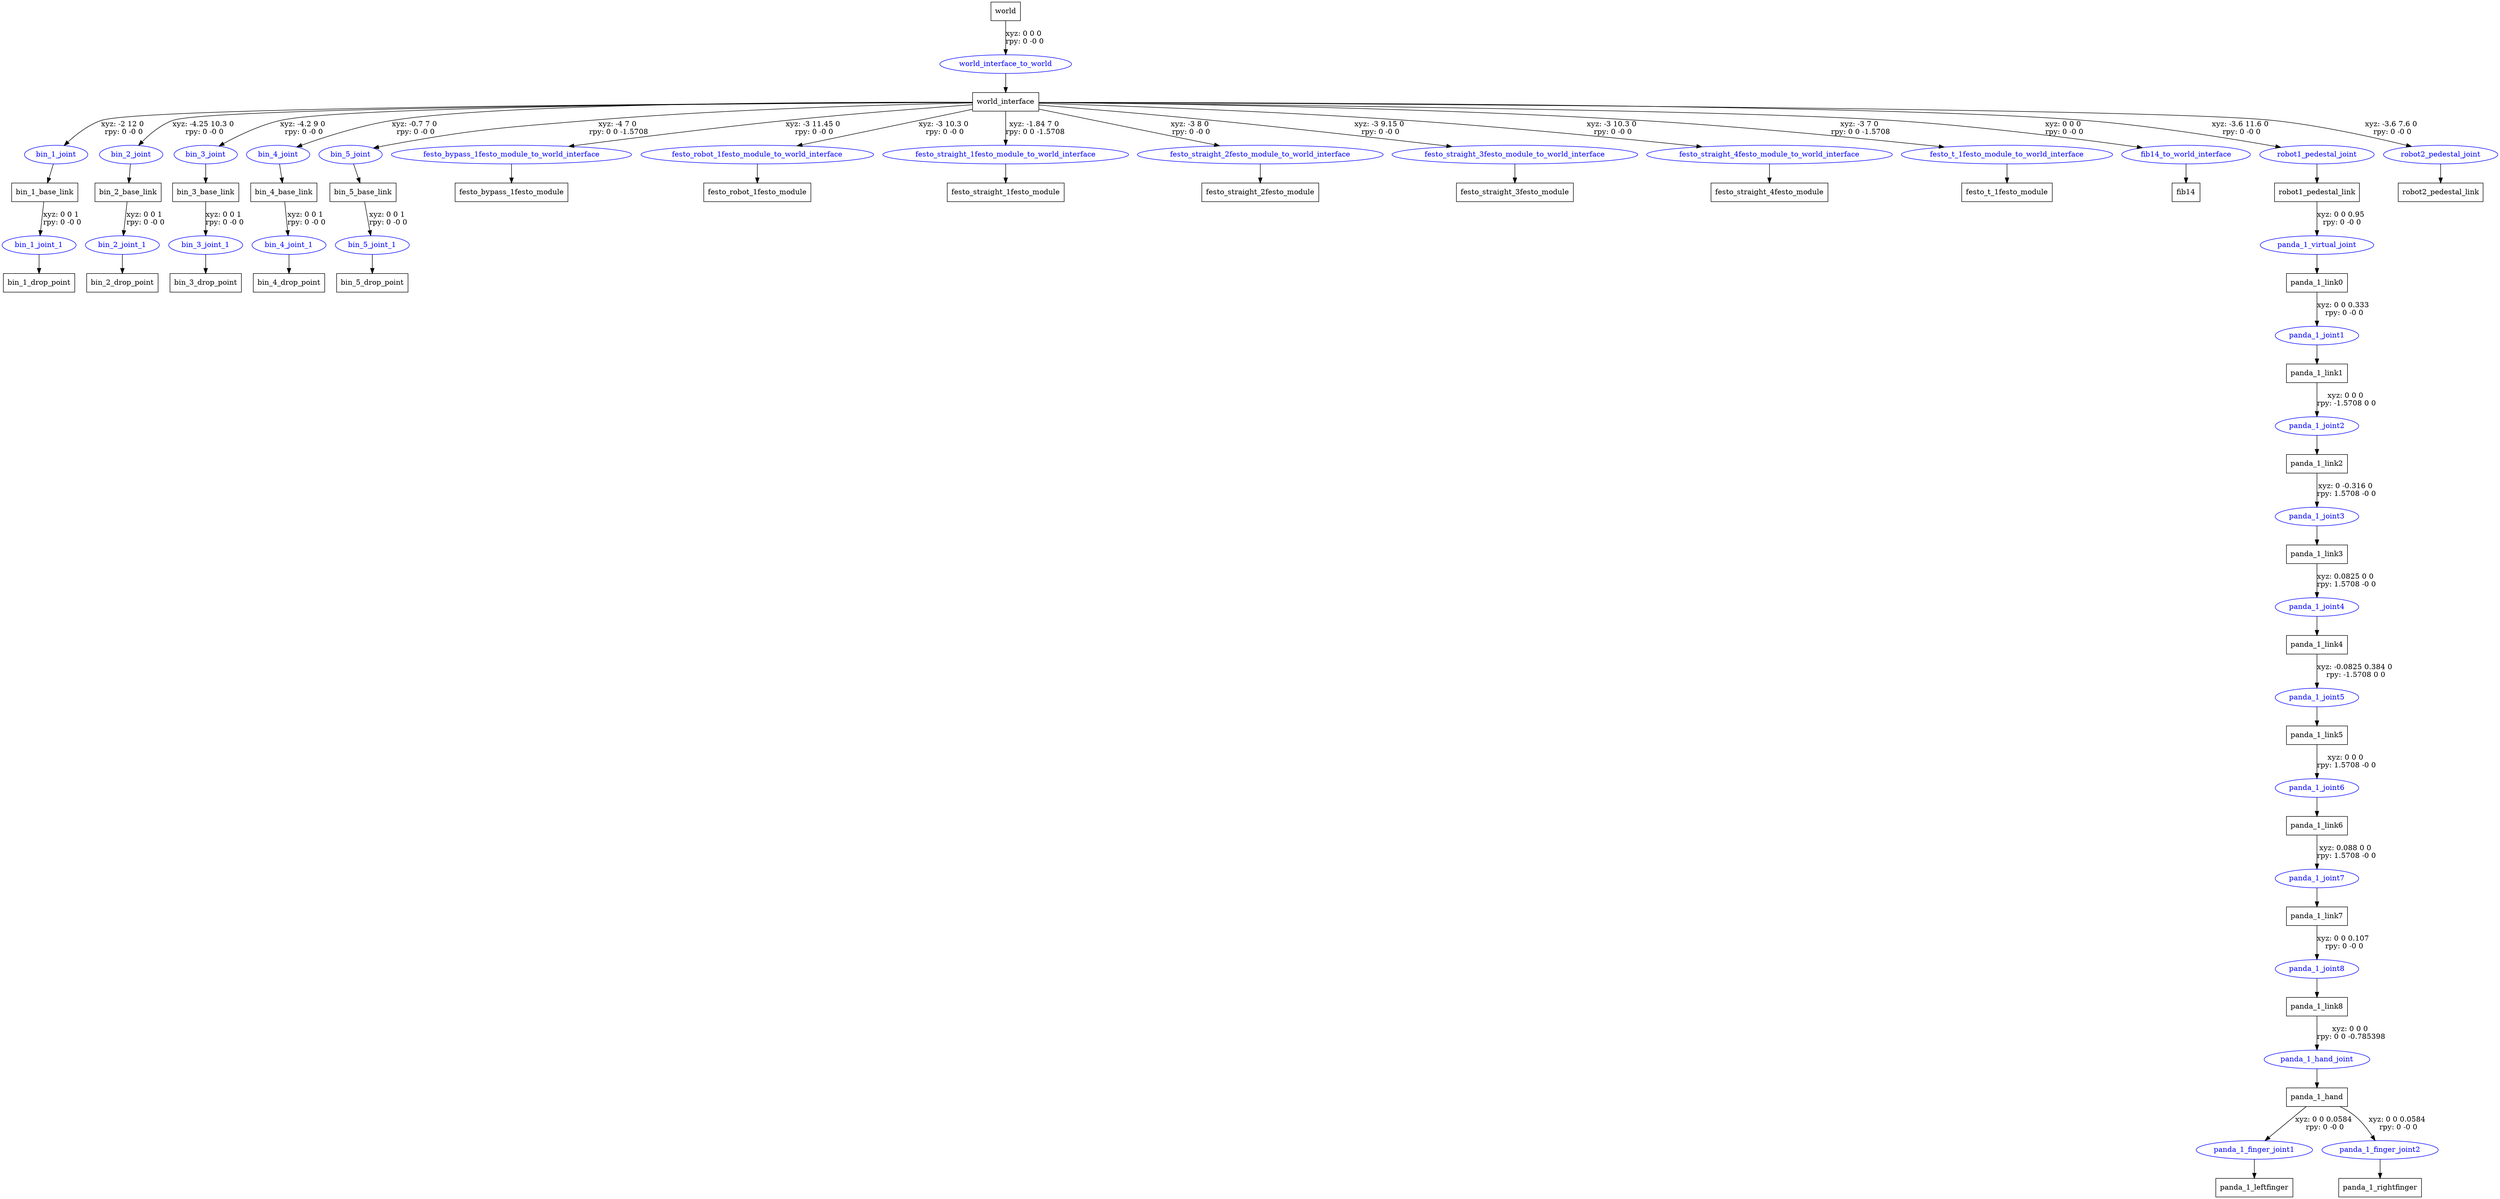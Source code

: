 digraph G {
node [shape=box];
"world" [label="world"];
"world_interface" [label="world_interface"];
"bin_1_base_link" [label="bin_1_base_link"];
"bin_1_drop_point" [label="bin_1_drop_point"];
"bin_2_base_link" [label="bin_2_base_link"];
"bin_2_drop_point" [label="bin_2_drop_point"];
"bin_3_base_link" [label="bin_3_base_link"];
"bin_3_drop_point" [label="bin_3_drop_point"];
"bin_4_base_link" [label="bin_4_base_link"];
"bin_4_drop_point" [label="bin_4_drop_point"];
"bin_5_base_link" [label="bin_5_base_link"];
"bin_5_drop_point" [label="bin_5_drop_point"];
"festo_bypass_1festo_module" [label="festo_bypass_1festo_module"];
"festo_robot_1festo_module" [label="festo_robot_1festo_module"];
"festo_straight_1festo_module" [label="festo_straight_1festo_module"];
"festo_straight_2festo_module" [label="festo_straight_2festo_module"];
"festo_straight_3festo_module" [label="festo_straight_3festo_module"];
"festo_straight_4festo_module" [label="festo_straight_4festo_module"];
"festo_t_1festo_module" [label="festo_t_1festo_module"];
"fib14" [label="fib14"];
"robot1_pedestal_link" [label="robot1_pedestal_link"];
"panda_1_link0" [label="panda_1_link0"];
"panda_1_link1" [label="panda_1_link1"];
"panda_1_link2" [label="panda_1_link2"];
"panda_1_link3" [label="panda_1_link3"];
"panda_1_link4" [label="panda_1_link4"];
"panda_1_link5" [label="panda_1_link5"];
"panda_1_link6" [label="panda_1_link6"];
"panda_1_link7" [label="panda_1_link7"];
"panda_1_link8" [label="panda_1_link8"];
"panda_1_hand" [label="panda_1_hand"];
"panda_1_leftfinger" [label="panda_1_leftfinger"];
"panda_1_rightfinger" [label="panda_1_rightfinger"];
"robot2_pedestal_link" [label="robot2_pedestal_link"];
node [shape=ellipse, color=blue, fontcolor=blue];
"world" -> "world_interface_to_world" [label="xyz: 0 0 0 \nrpy: 0 -0 0"]
"world_interface_to_world" -> "world_interface"
"world_interface" -> "bin_1_joint" [label="xyz: -2 12 0 \nrpy: 0 -0 0"]
"bin_1_joint" -> "bin_1_base_link"
"bin_1_base_link" -> "bin_1_joint_1" [label="xyz: 0 0 1 \nrpy: 0 -0 0"]
"bin_1_joint_1" -> "bin_1_drop_point"
"world_interface" -> "bin_2_joint" [label="xyz: -4.25 10.3 0 \nrpy: 0 -0 0"]
"bin_2_joint" -> "bin_2_base_link"
"bin_2_base_link" -> "bin_2_joint_1" [label="xyz: 0 0 1 \nrpy: 0 -0 0"]
"bin_2_joint_1" -> "bin_2_drop_point"
"world_interface" -> "bin_3_joint" [label="xyz: -4.2 9 0 \nrpy: 0 -0 0"]
"bin_3_joint" -> "bin_3_base_link"
"bin_3_base_link" -> "bin_3_joint_1" [label="xyz: 0 0 1 \nrpy: 0 -0 0"]
"bin_3_joint_1" -> "bin_3_drop_point"
"world_interface" -> "bin_4_joint" [label="xyz: -0.7 7 0 \nrpy: 0 -0 0"]
"bin_4_joint" -> "bin_4_base_link"
"bin_4_base_link" -> "bin_4_joint_1" [label="xyz: 0 0 1 \nrpy: 0 -0 0"]
"bin_4_joint_1" -> "bin_4_drop_point"
"world_interface" -> "bin_5_joint" [label="xyz: -4 7 0 \nrpy: 0 0 -1.5708"]
"bin_5_joint" -> "bin_5_base_link"
"bin_5_base_link" -> "bin_5_joint_1" [label="xyz: 0 0 1 \nrpy: 0 -0 0"]
"bin_5_joint_1" -> "bin_5_drop_point"
"world_interface" -> "festo_bypass_1festo_module_to_world_interface" [label="xyz: -3 11.45 0 \nrpy: 0 -0 0"]
"festo_bypass_1festo_module_to_world_interface" -> "festo_bypass_1festo_module"
"world_interface" -> "festo_robot_1festo_module_to_world_interface" [label="xyz: -3 10.3 0 \nrpy: 0 -0 0"]
"festo_robot_1festo_module_to_world_interface" -> "festo_robot_1festo_module"
"world_interface" -> "festo_straight_1festo_module_to_world_interface" [label="xyz: -1.84 7 0 \nrpy: 0 0 -1.5708"]
"festo_straight_1festo_module_to_world_interface" -> "festo_straight_1festo_module"
"world_interface" -> "festo_straight_2festo_module_to_world_interface" [label="xyz: -3 8 0 \nrpy: 0 -0 0"]
"festo_straight_2festo_module_to_world_interface" -> "festo_straight_2festo_module"
"world_interface" -> "festo_straight_3festo_module_to_world_interface" [label="xyz: -3 9.15 0 \nrpy: 0 -0 0"]
"festo_straight_3festo_module_to_world_interface" -> "festo_straight_3festo_module"
"world_interface" -> "festo_straight_4festo_module_to_world_interface" [label="xyz: -3 10.3 0 \nrpy: 0 -0 0"]
"festo_straight_4festo_module_to_world_interface" -> "festo_straight_4festo_module"
"world_interface" -> "festo_t_1festo_module_to_world_interface" [label="xyz: -3 7 0 \nrpy: 0 0 -1.5708"]
"festo_t_1festo_module_to_world_interface" -> "festo_t_1festo_module"
"world_interface" -> "fib14_to_world_interface" [label="xyz: 0 0 0 \nrpy: 0 -0 0"]
"fib14_to_world_interface" -> "fib14"
"world_interface" -> "robot1_pedestal_joint" [label="xyz: -3.6 11.6 0 \nrpy: 0 -0 0"]
"robot1_pedestal_joint" -> "robot1_pedestal_link"
"robot1_pedestal_link" -> "panda_1_virtual_joint" [label="xyz: 0 0 0.95 \nrpy: 0 -0 0"]
"panda_1_virtual_joint" -> "panda_1_link0"
"panda_1_link0" -> "panda_1_joint1" [label="xyz: 0 0 0.333 \nrpy: 0 -0 0"]
"panda_1_joint1" -> "panda_1_link1"
"panda_1_link1" -> "panda_1_joint2" [label="xyz: 0 0 0 \nrpy: -1.5708 0 0"]
"panda_1_joint2" -> "panda_1_link2"
"panda_1_link2" -> "panda_1_joint3" [label="xyz: 0 -0.316 0 \nrpy: 1.5708 -0 0"]
"panda_1_joint3" -> "panda_1_link3"
"panda_1_link3" -> "panda_1_joint4" [label="xyz: 0.0825 0 0 \nrpy: 1.5708 -0 0"]
"panda_1_joint4" -> "panda_1_link4"
"panda_1_link4" -> "panda_1_joint5" [label="xyz: -0.0825 0.384 0 \nrpy: -1.5708 0 0"]
"panda_1_joint5" -> "panda_1_link5"
"panda_1_link5" -> "panda_1_joint6" [label="xyz: 0 0 0 \nrpy: 1.5708 -0 0"]
"panda_1_joint6" -> "panda_1_link6"
"panda_1_link6" -> "panda_1_joint7" [label="xyz: 0.088 0 0 \nrpy: 1.5708 -0 0"]
"panda_1_joint7" -> "panda_1_link7"
"panda_1_link7" -> "panda_1_joint8" [label="xyz: 0 0 0.107 \nrpy: 0 -0 0"]
"panda_1_joint8" -> "panda_1_link8"
"panda_1_link8" -> "panda_1_hand_joint" [label="xyz: 0 0 0 \nrpy: 0 0 -0.785398"]
"panda_1_hand_joint" -> "panda_1_hand"
"panda_1_hand" -> "panda_1_finger_joint1" [label="xyz: 0 0 0.0584 \nrpy: 0 -0 0"]
"panda_1_finger_joint1" -> "panda_1_leftfinger"
"panda_1_hand" -> "panda_1_finger_joint2" [label="xyz: 0 0 0.0584 \nrpy: 0 -0 0"]
"panda_1_finger_joint2" -> "panda_1_rightfinger"
"world_interface" -> "robot2_pedestal_joint" [label="xyz: -3.6 7.6 0 \nrpy: 0 -0 0"]
"robot2_pedestal_joint" -> "robot2_pedestal_link"
}
